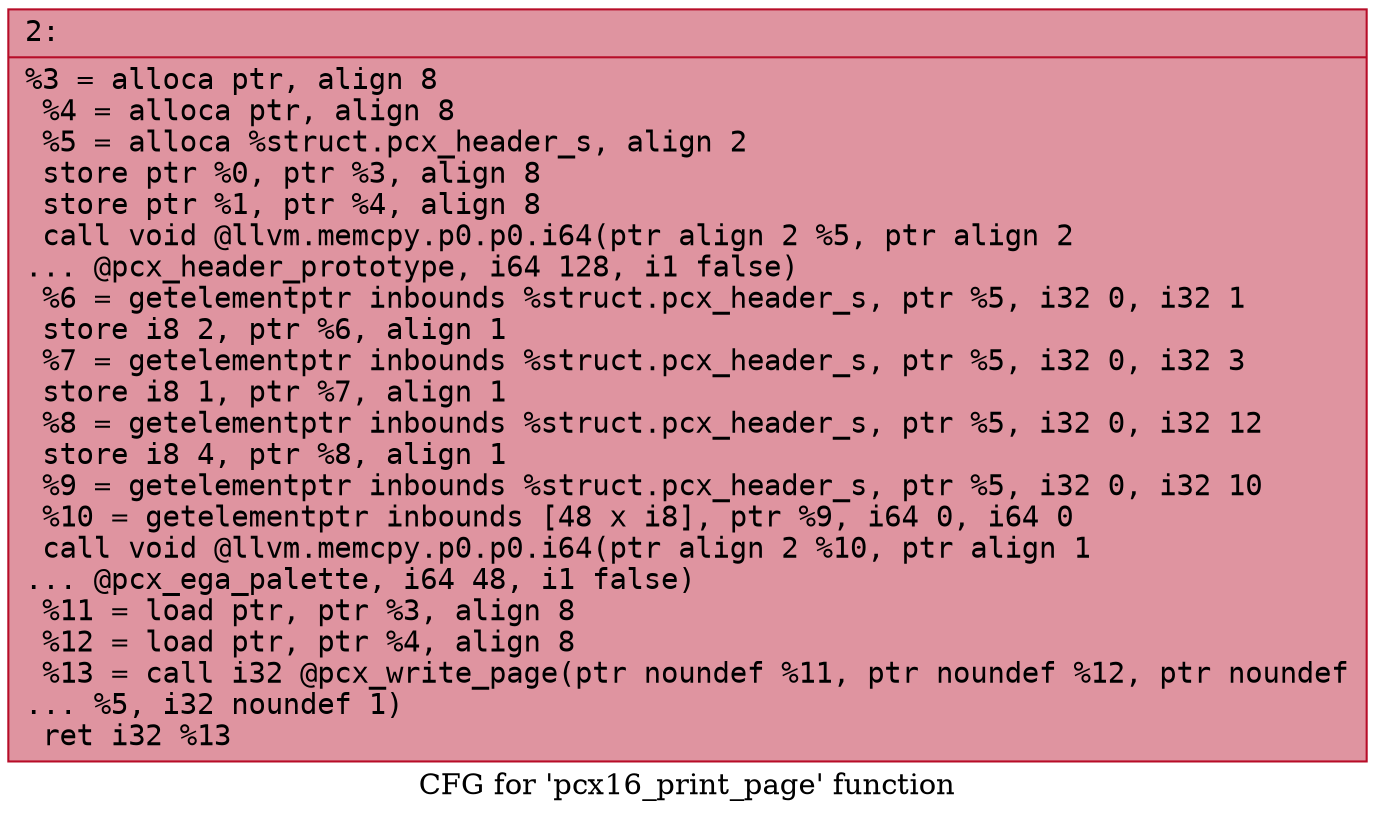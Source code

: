 digraph "CFG for 'pcx16_print_page' function" {
	label="CFG for 'pcx16_print_page' function";

	Node0x600003a3a4e0 [shape=record,color="#b70d28ff", style=filled, fillcolor="#b70d2870" fontname="Courier",label="{2:\l|  %3 = alloca ptr, align 8\l  %4 = alloca ptr, align 8\l  %5 = alloca %struct.pcx_header_s, align 2\l  store ptr %0, ptr %3, align 8\l  store ptr %1, ptr %4, align 8\l  call void @llvm.memcpy.p0.p0.i64(ptr align 2 %5, ptr align 2\l... @pcx_header_prototype, i64 128, i1 false)\l  %6 = getelementptr inbounds %struct.pcx_header_s, ptr %5, i32 0, i32 1\l  store i8 2, ptr %6, align 1\l  %7 = getelementptr inbounds %struct.pcx_header_s, ptr %5, i32 0, i32 3\l  store i8 1, ptr %7, align 1\l  %8 = getelementptr inbounds %struct.pcx_header_s, ptr %5, i32 0, i32 12\l  store i8 4, ptr %8, align 1\l  %9 = getelementptr inbounds %struct.pcx_header_s, ptr %5, i32 0, i32 10\l  %10 = getelementptr inbounds [48 x i8], ptr %9, i64 0, i64 0\l  call void @llvm.memcpy.p0.p0.i64(ptr align 2 %10, ptr align 1\l... @pcx_ega_palette, i64 48, i1 false)\l  %11 = load ptr, ptr %3, align 8\l  %12 = load ptr, ptr %4, align 8\l  %13 = call i32 @pcx_write_page(ptr noundef %11, ptr noundef %12, ptr noundef\l... %5, i32 noundef 1)\l  ret i32 %13\l}"];
}
